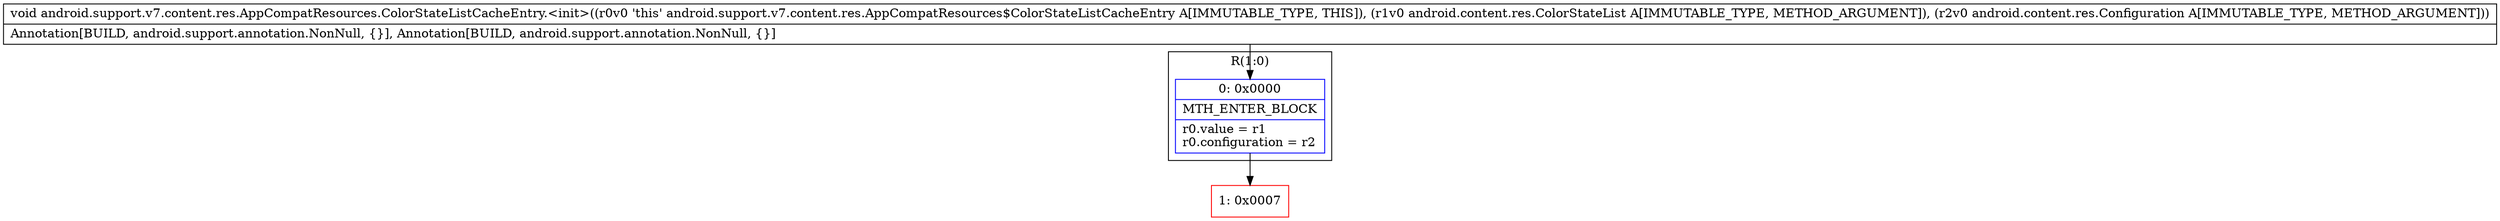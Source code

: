 digraph "CFG forandroid.support.v7.content.res.AppCompatResources.ColorStateListCacheEntry.\<init\>(Landroid\/content\/res\/ColorStateList;Landroid\/content\/res\/Configuration;)V" {
subgraph cluster_Region_1341017025 {
label = "R(1:0)";
node [shape=record,color=blue];
Node_0 [shape=record,label="{0\:\ 0x0000|MTH_ENTER_BLOCK\l|r0.value = r1\lr0.configuration = r2\l}"];
}
Node_1 [shape=record,color=red,label="{1\:\ 0x0007}"];
MethodNode[shape=record,label="{void android.support.v7.content.res.AppCompatResources.ColorStateListCacheEntry.\<init\>((r0v0 'this' android.support.v7.content.res.AppCompatResources$ColorStateListCacheEntry A[IMMUTABLE_TYPE, THIS]), (r1v0 android.content.res.ColorStateList A[IMMUTABLE_TYPE, METHOD_ARGUMENT]), (r2v0 android.content.res.Configuration A[IMMUTABLE_TYPE, METHOD_ARGUMENT]))  | Annotation[BUILD, android.support.annotation.NonNull, \{\}], Annotation[BUILD, android.support.annotation.NonNull, \{\}]\l}"];
MethodNode -> Node_0;
Node_0 -> Node_1;
}


